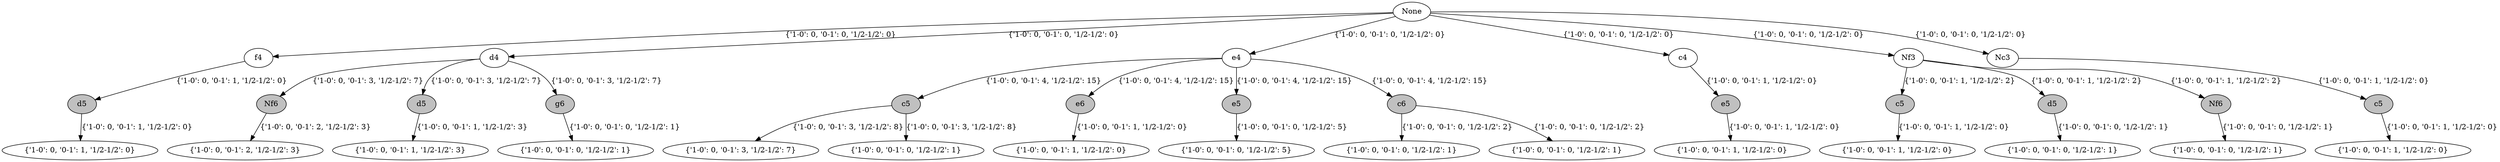 digraph G {
2097487591168 [label="None" fillcolor="white", style="filled"] 
2097487591168 -> 2097947550688 [label="{'1-0': 0, '0-1': 0, '1/2-1/2': 0}"]
2097947550688 [label="f4" fillcolor="white", style="filled"] 
2097947550688 -> 2097947550736 [label="{'1-0': 0, '0-1': 1, '1/2-1/2': 0}"]
2097947550736 [label="d5" fillcolor="grey", style="filled"] 
2097947550736 -> 2097947550784 [label="{'1-0': 0, '0-1': 1, '1/2-1/2': 0}"]
2097947550784 [label="{'1-0': 0, '0-1': 1, '1/2-1/2': 0}"]
2097487591168 [label="None" fillcolor="white", style="filled"] 
2097487591168 -> 2097947556496 [label="{'1-0': 0, '0-1': 0, '1/2-1/2': 0}"]
2097947556496 [label="d4" fillcolor="white", style="filled"] 
2097947556496 -> 2097947556544 [label="{'1-0': 0, '0-1': 3, '1/2-1/2': 7}"]
2097947556544 [label="Nf6" fillcolor="grey", style="filled"] 
2097947556544 -> 2097947556592 [label="{'1-0': 0, '0-1': 2, '1/2-1/2': 3}"]
2097947556592 [label="{'1-0': 0, '0-1': 2, '1/2-1/2': 3}"]
2097947556496 [label="d4" fillcolor="white", style="filled"] 
2097947556496 -> 2097947670368 [label="{'1-0': 0, '0-1': 3, '1/2-1/2': 7}"]
2097947670368 [label="d5" fillcolor="grey", style="filled"] 
2097947670368 -> 2097947670416 [label="{'1-0': 0, '0-1': 1, '1/2-1/2': 3}"]
2097947670416 [label="{'1-0': 0, '0-1': 1, '1/2-1/2': 3}"]
2097947556496 [label="d4" fillcolor="white", style="filled"] 
2097947556496 -> 2097949477664 [label="{'1-0': 0, '0-1': 3, '1/2-1/2': 7}"]
2097949477664 [label="g6" fillcolor="grey", style="filled"] 
2097949477664 -> 2097949477712 [label="{'1-0': 0, '0-1': 0, '1/2-1/2': 1}"]
2097949477712 [label="{'1-0': 0, '0-1': 0, '1/2-1/2': 1}"]
2097487591168 [label="None" fillcolor="white", style="filled"] 
2097487591168 -> 2097947661056 [label="{'1-0': 0, '0-1': 0, '1/2-1/2': 0}"]
2097947661056 [label="e4" fillcolor="white", style="filled"] 
2097947661056 -> 2097947661104 [label="{'1-0': 0, '0-1': 4, '1/2-1/2': 15}"]
2097947661104 [label="c5" fillcolor="grey", style="filled"] 
2097947661104 -> 2097947661152 [label="{'1-0': 0, '0-1': 3, '1/2-1/2': 8}"]
2097947661152 [label="{'1-0': 0, '0-1': 3, '1/2-1/2': 7}"]
2097947661104 [label="c5" fillcolor="grey", style="filled"] 
2097947661104 -> 2097948395840 [label="{'1-0': 0, '0-1': 3, '1/2-1/2': 8}"]
2097948395840 [label="{'1-0': 0, '0-1': 0, '1/2-1/2': 1}"]
2097947661056 [label="e4" fillcolor="white", style="filled"] 
2097947661056 -> 2097948028656 [label="{'1-0': 0, '0-1': 4, '1/2-1/2': 15}"]
2097948028656 [label="e6" fillcolor="grey", style="filled"] 
2097948028656 -> 2097948028704 [label="{'1-0': 0, '0-1': 1, '1/2-1/2': 0}"]
2097948028704 [label="{'1-0': 0, '0-1': 1, '1/2-1/2': 0}"]
2097947661056 [label="e4" fillcolor="white", style="filled"] 
2097947661056 -> 2097948198512 [label="{'1-0': 0, '0-1': 4, '1/2-1/2': 15}"]
2097948198512 [label="e5" fillcolor="grey", style="filled"] 
2097948198512 -> 2097948198560 [label="{'1-0': 0, '0-1': 0, '1/2-1/2': 5}"]
2097948198560 [label="{'1-0': 0, '0-1': 0, '1/2-1/2': 5}"]
2097947661056 [label="e4" fillcolor="white", style="filled"] 
2097947661056 -> 2097948567984 [label="{'1-0': 0, '0-1': 4, '1/2-1/2': 15}"]
2097948567984 [label="c6" fillcolor="grey", style="filled"] 
2097948567984 -> 2097948568032 [label="{'1-0': 0, '0-1': 0, '1/2-1/2': 2}"]
2097948568032 [label="{'1-0': 0, '0-1': 0, '1/2-1/2': 1}"]
2097948567984 [label="c6" fillcolor="grey", style="filled"] 
2097948567984 -> 2097949287968 [label="{'1-0': 0, '0-1': 0, '1/2-1/2': 2}"]
2097949287968 [label="{'1-0': 0, '0-1': 0, '1/2-1/2': 1}"]
2097487591168 [label="None" fillcolor="white", style="filled"] 
2097487591168 -> 2097948204320 [label="{'1-0': 0, '0-1': 0, '1/2-1/2': 0}"]
2097948204320 [label="c4" fillcolor="white", style="filled"] 
2097948204320 -> 2097948204368 [label="{'1-0': 0, '0-1': 1, '1/2-1/2': 0}"]
2097948204368 [label="e5" fillcolor="grey", style="filled"] 
2097948204368 -> 2097948204416 [label="{'1-0': 0, '0-1': 1, '1/2-1/2': 0}"]
2097948204416 [label="{'1-0': 0, '0-1': 1, '1/2-1/2': 0}"]
2097487591168 [label="None" fillcolor="white", style="filled"] 
2097487591168 -> 2097948560736 [label="{'1-0': 0, '0-1': 0, '1/2-1/2': 0}"]
2097948560736 [label="Nf3" fillcolor="white", style="filled"] 
2097948560736 -> 2097948560784 [label="{'1-0': 0, '0-1': 1, '1/2-1/2': 2}"]
2097948560784 [label="c5" fillcolor="grey", style="filled"] 
2097948560784 -> 2097948560832 [label="{'1-0': 0, '0-1': 1, '1/2-1/2': 0}"]
2097948560832 [label="{'1-0': 0, '0-1': 1, '1/2-1/2': 0}"]
2097948560736 [label="Nf3" fillcolor="white", style="filled"] 
2097948560736 -> 2097948936368 [label="{'1-0': 0, '0-1': 1, '1/2-1/2': 2}"]
2097948936368 [label="d5" fillcolor="grey", style="filled"] 
2097948936368 -> 2097948936416 [label="{'1-0': 0, '0-1': 0, '1/2-1/2': 1}"]
2097948936416 [label="{'1-0': 0, '0-1': 0, '1/2-1/2': 1}"]
2097948560736 [label="Nf3" fillcolor="white", style="filled"] 
2097948560736 -> 2097949293728 [label="{'1-0': 0, '0-1': 1, '1/2-1/2': 2}"]
2097949293728 [label="Nf6" fillcolor="grey", style="filled"] 
2097949293728 -> 2097949293776 [label="{'1-0': 0, '0-1': 0, '1/2-1/2': 1}"]
2097949293776 [label="{'1-0': 0, '0-1': 0, '1/2-1/2': 1}"]
2097487591168 [label="None" fillcolor="white", style="filled"] 
2097487591168 -> 2097949655248 [label="{'1-0': 0, '0-1': 0, '1/2-1/2': 0}"]
2097949655248 [label="Nc3" fillcolor="white", style="filled"] 
2097949655248 -> 2097949655296 [label="{'1-0': 0, '0-1': 1, '1/2-1/2': 0}"]
2097949655296 [label="c5" fillcolor="grey", style="filled"] 
2097949655296 -> 2097949655344 [label="{'1-0': 0, '0-1': 1, '1/2-1/2': 0}"]
2097949655344 [label="{'1-0': 0, '0-1': 1, '1/2-1/2': 0}"]
}
